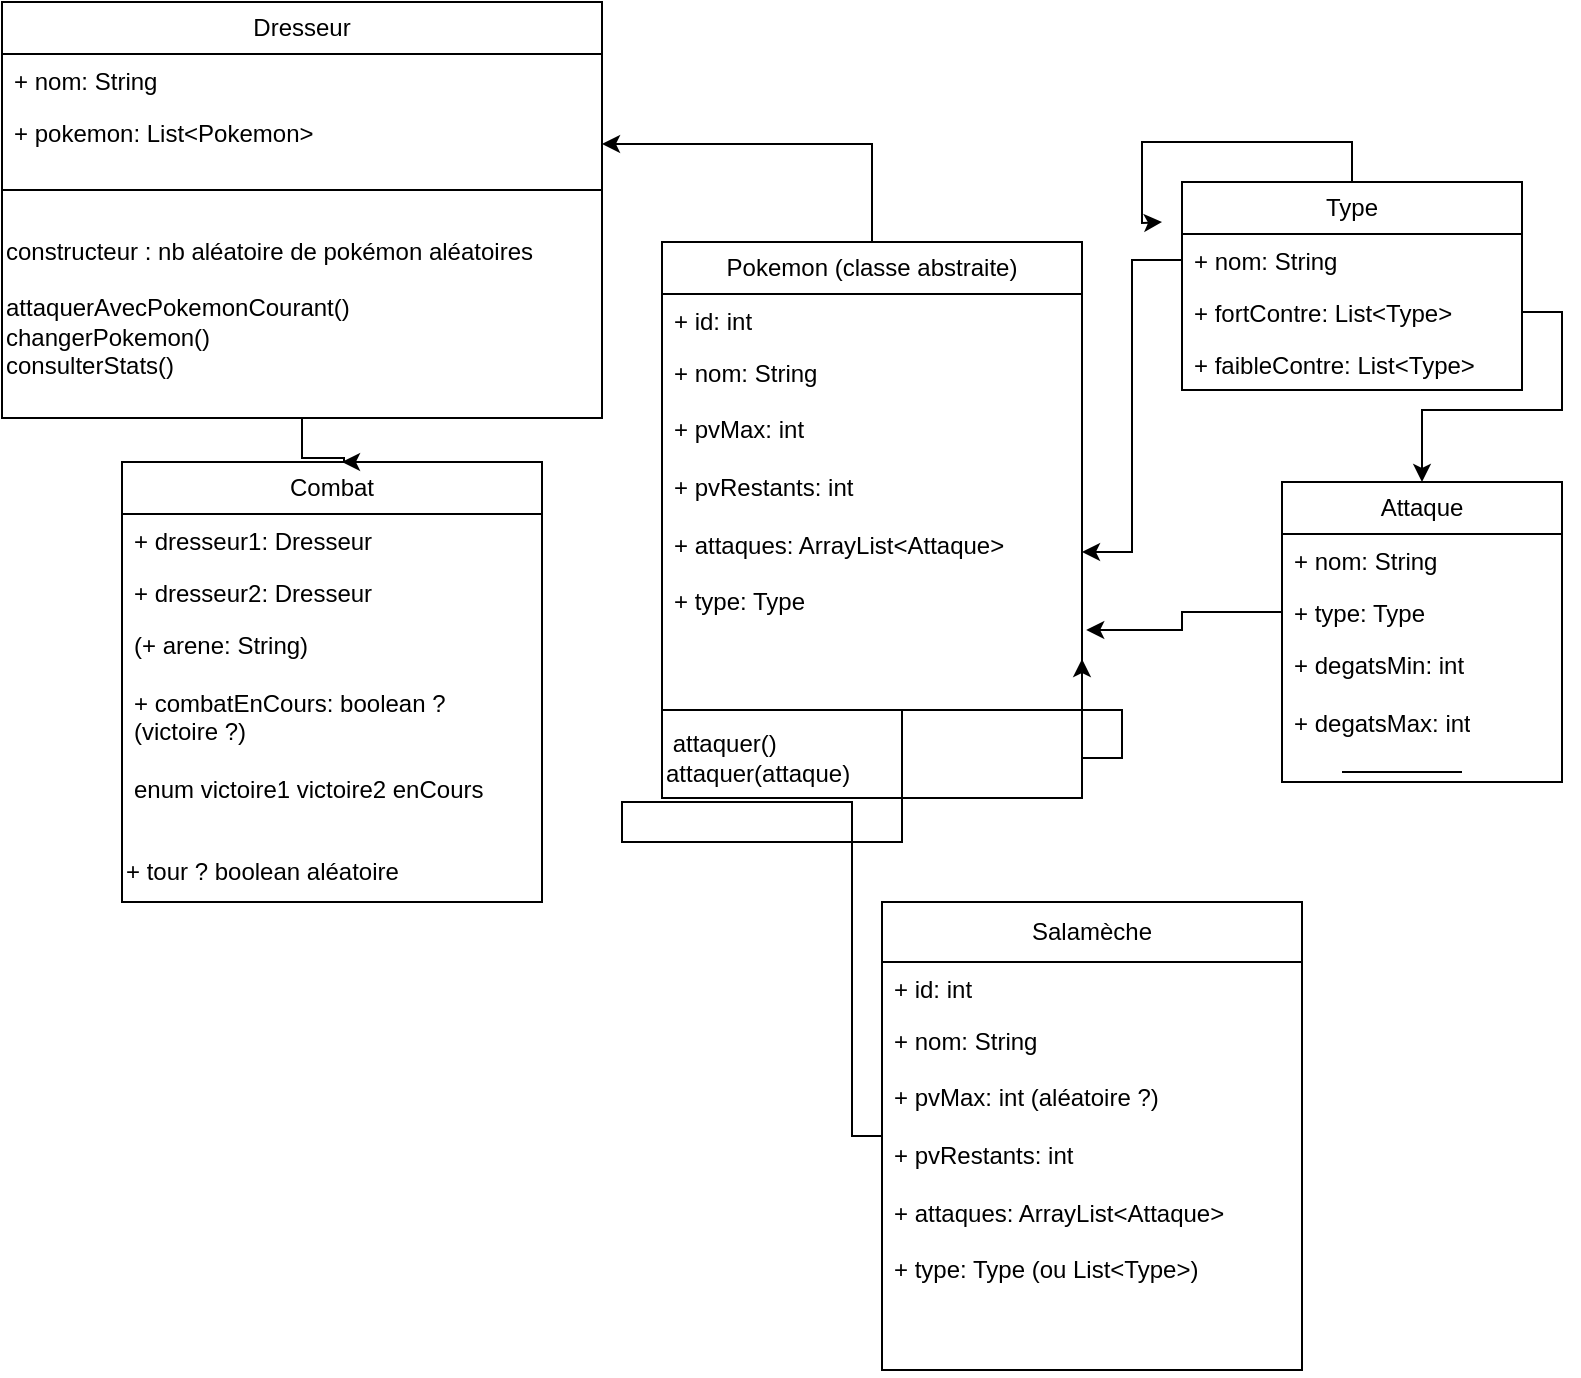 <mxfile version="22.1.8" type="device">
  <diagram name="Page-1" id="XJ0tTY_gpEqFo7JVnzFm">
    <mxGraphModel dx="1434" dy="822" grid="1" gridSize="10" guides="1" tooltips="1" connect="1" arrows="1" fold="1" page="1" pageScale="1" pageWidth="827" pageHeight="1169" math="0" shadow="0">
      <root>
        <mxCell id="0" />
        <mxCell id="1" parent="0" />
        <mxCell id="NayJDSWzLDzGvKhzu_Hn-51" style="edgeStyle=orthogonalEdgeStyle;rounded=0;orthogonalLoop=1;jettySize=auto;html=1;" edge="1" parent="1" source="NayJDSWzLDzGvKhzu_Hn-2" target="NayJDSWzLDzGvKhzu_Hn-33">
          <mxGeometry relative="1" as="geometry" />
        </mxCell>
        <mxCell id="NayJDSWzLDzGvKhzu_Hn-2" value="Pokemon (classe abstraite)" style="swimlane;fontStyle=0;childLayout=stackLayout;horizontal=1;startSize=26;fillColor=none;horizontalStack=0;resizeParent=1;resizeParentMax=0;resizeLast=0;collapsible=1;marginBottom=0;whiteSpace=wrap;html=1;" vertex="1" parent="1">
          <mxGeometry x="360" y="420" width="210" height="278" as="geometry" />
        </mxCell>
        <mxCell id="NayJDSWzLDzGvKhzu_Hn-3" value="+ id: int" style="text;strokeColor=none;fillColor=none;align=left;verticalAlign=top;spacingLeft=4;spacingRight=4;overflow=hidden;rotatable=0;points=[[0,0.5],[1,0.5]];portConstraint=eastwest;whiteSpace=wrap;html=1;" vertex="1" parent="NayJDSWzLDzGvKhzu_Hn-2">
          <mxGeometry y="26" width="210" height="26" as="geometry" />
        </mxCell>
        <mxCell id="NayJDSWzLDzGvKhzu_Hn-4" value="+ nom: String" style="text;strokeColor=none;fillColor=none;align=left;verticalAlign=top;spacingLeft=4;spacingRight=4;overflow=hidden;rotatable=0;points=[[0,0.5],[1,0.5]];portConstraint=eastwest;whiteSpace=wrap;html=1;" vertex="1" parent="NayJDSWzLDzGvKhzu_Hn-2">
          <mxGeometry y="52" width="210" height="28" as="geometry" />
        </mxCell>
        <mxCell id="NayJDSWzLDzGvKhzu_Hn-5" value="&lt;div&gt;+ pvMax: int &lt;br&gt;&lt;/div&gt;&lt;div&gt;&lt;br&gt;&lt;/div&gt;&lt;div&gt;+ pvRestants: int&lt;/div&gt;&lt;div&gt;&lt;br&gt;&lt;/div&gt;&lt;div&gt;+ attaques: ArrayList&amp;lt;Attaque&amp;gt;&lt;br&gt;&lt;/div&gt;&lt;div&gt;&lt;br&gt;&lt;/div&gt;&lt;div&gt;+ type: Type&lt;br&gt;&lt;/div&gt;" style="text;strokeColor=none;fillColor=none;align=left;verticalAlign=top;spacingLeft=4;spacingRight=4;overflow=hidden;rotatable=0;points=[[0,0.5],[1,0.5]];portConstraint=eastwest;whiteSpace=wrap;html=1;" vertex="1" parent="NayJDSWzLDzGvKhzu_Hn-2">
          <mxGeometry y="80" width="210" height="150" as="geometry" />
        </mxCell>
        <mxCell id="NayJDSWzLDzGvKhzu_Hn-48" value="" style="line;strokeWidth=1;fillColor=none;align=left;verticalAlign=middle;spacingTop=-1;spacingLeft=3;spacingRight=3;rotatable=0;labelPosition=right;points=[];portConstraint=eastwest;strokeColor=inherit;" vertex="1" parent="NayJDSWzLDzGvKhzu_Hn-2">
          <mxGeometry y="230" width="210" height="8" as="geometry" />
        </mxCell>
        <mxCell id="NayJDSWzLDzGvKhzu_Hn-46" value="&lt;div&gt;&amp;nbsp;attaquer()&lt;/div&gt;&lt;div&gt;attaquer(attaque)&lt;/div&gt;" style="text;html=1;align=left;verticalAlign=middle;resizable=0;points=[];autosize=1;strokeColor=none;fillColor=none;" vertex="1" parent="NayJDSWzLDzGvKhzu_Hn-2">
          <mxGeometry y="238" width="210" height="40" as="geometry" />
        </mxCell>
        <mxCell id="NayJDSWzLDzGvKhzu_Hn-57" style="edgeStyle=orthogonalEdgeStyle;rounded=0;orthogonalLoop=1;jettySize=auto;html=1;exitX=0.5;exitY=0;exitDx=0;exitDy=0;" edge="1" parent="1" source="NayJDSWzLDzGvKhzu_Hn-6">
          <mxGeometry relative="1" as="geometry">
            <mxPoint x="610" y="410" as="targetPoint" />
          </mxGeometry>
        </mxCell>
        <mxCell id="NayJDSWzLDzGvKhzu_Hn-6" value="Type" style="swimlane;fontStyle=0;childLayout=stackLayout;horizontal=1;startSize=26;fillColor=none;horizontalStack=0;resizeParent=1;resizeParentMax=0;resizeLast=0;collapsible=1;marginBottom=0;whiteSpace=wrap;html=1;" vertex="1" parent="1">
          <mxGeometry x="620" y="390" width="170" height="104" as="geometry" />
        </mxCell>
        <mxCell id="NayJDSWzLDzGvKhzu_Hn-7" value="+ nom: String" style="text;strokeColor=none;fillColor=none;align=left;verticalAlign=top;spacingLeft=4;spacingRight=4;overflow=hidden;rotatable=0;points=[[0,0.5],[1,0.5]];portConstraint=eastwest;whiteSpace=wrap;html=1;" vertex="1" parent="NayJDSWzLDzGvKhzu_Hn-6">
          <mxGeometry y="26" width="170" height="26" as="geometry" />
        </mxCell>
        <mxCell id="NayJDSWzLDzGvKhzu_Hn-8" value="+ fortContre: List&amp;lt;Type&amp;gt;" style="text;strokeColor=none;fillColor=none;align=left;verticalAlign=top;spacingLeft=4;spacingRight=4;overflow=hidden;rotatable=0;points=[[0,0.5],[1,0.5]];portConstraint=eastwest;whiteSpace=wrap;html=1;" vertex="1" parent="NayJDSWzLDzGvKhzu_Hn-6">
          <mxGeometry y="52" width="170" height="26" as="geometry" />
        </mxCell>
        <mxCell id="NayJDSWzLDzGvKhzu_Hn-9" value="+ faibleContre: List&amp;lt;Type&amp;gt;" style="text;strokeColor=none;fillColor=none;align=left;verticalAlign=top;spacingLeft=4;spacingRight=4;overflow=hidden;rotatable=0;points=[[0,0.5],[1,0.5]];portConstraint=eastwest;whiteSpace=wrap;html=1;" vertex="1" parent="NayJDSWzLDzGvKhzu_Hn-6">
          <mxGeometry y="78" width="170" height="26" as="geometry" />
        </mxCell>
        <mxCell id="NayJDSWzLDzGvKhzu_Hn-16" value="Attaque" style="swimlane;fontStyle=0;childLayout=stackLayout;horizontal=1;startSize=26;fillColor=none;horizontalStack=0;resizeParent=1;resizeParentMax=0;resizeLast=0;collapsible=1;marginBottom=0;whiteSpace=wrap;html=1;" vertex="1" parent="1">
          <mxGeometry x="670" y="540" width="140" height="150" as="geometry" />
        </mxCell>
        <mxCell id="NayJDSWzLDzGvKhzu_Hn-17" value="+ nom: String" style="text;strokeColor=none;fillColor=none;align=left;verticalAlign=top;spacingLeft=4;spacingRight=4;overflow=hidden;rotatable=0;points=[[0,0.5],[1,0.5]];portConstraint=eastwest;whiteSpace=wrap;html=1;" vertex="1" parent="NayJDSWzLDzGvKhzu_Hn-16">
          <mxGeometry y="26" width="140" height="26" as="geometry" />
        </mxCell>
        <mxCell id="NayJDSWzLDzGvKhzu_Hn-18" value="+ type: Type" style="text;strokeColor=none;fillColor=none;align=left;verticalAlign=top;spacingLeft=4;spacingRight=4;overflow=hidden;rotatable=0;points=[[0,0.5],[1,0.5]];portConstraint=eastwest;whiteSpace=wrap;html=1;" vertex="1" parent="NayJDSWzLDzGvKhzu_Hn-16">
          <mxGeometry y="52" width="140" height="26" as="geometry" />
        </mxCell>
        <mxCell id="NayJDSWzLDzGvKhzu_Hn-19" value="&lt;div&gt;+ degatsMin: int&lt;/div&gt;&lt;div&gt;&lt;br&gt;&lt;/div&gt;&lt;div&gt;+ degatsMax: int&lt;br&gt;&lt;/div&gt;" style="text;strokeColor=none;fillColor=none;align=left;verticalAlign=top;spacingLeft=4;spacingRight=4;overflow=hidden;rotatable=0;points=[[0,0.5],[1,0.5]];portConstraint=eastwest;whiteSpace=wrap;html=1;" vertex="1" parent="NayJDSWzLDzGvKhzu_Hn-16">
          <mxGeometry y="78" width="140" height="72" as="geometry" />
        </mxCell>
        <mxCell id="NayJDSWzLDzGvKhzu_Hn-30" value="" style="edgeStyle=orthogonalEdgeStyle;rounded=0;orthogonalLoop=1;jettySize=auto;html=1;entryX=1;entryY=0.75;entryDx=0;entryDy=0;" edge="1" parent="1" source="NayJDSWzLDzGvKhzu_Hn-24" target="NayJDSWzLDzGvKhzu_Hn-2">
          <mxGeometry relative="1" as="geometry">
            <mxPoint x="610" y="650" as="targetPoint" />
            <Array as="points">
              <mxPoint x="455" y="700" />
              <mxPoint x="340" y="700" />
              <mxPoint x="340" y="720" />
              <mxPoint x="480" y="720" />
              <mxPoint x="480" y="654" />
              <mxPoint x="590" y="654" />
              <mxPoint x="590" y="678" />
              <mxPoint x="570" y="678" />
            </Array>
          </mxGeometry>
        </mxCell>
        <mxCell id="NayJDSWzLDzGvKhzu_Hn-24" value="Salamèche" style="swimlane;fontStyle=0;childLayout=stackLayout;horizontal=1;startSize=30;fillColor=none;horizontalStack=0;resizeParent=1;resizeParentMax=0;resizeLast=0;collapsible=1;marginBottom=0;whiteSpace=wrap;html=1;" vertex="1" parent="1">
          <mxGeometry x="470" y="750" width="210" height="234" as="geometry" />
        </mxCell>
        <mxCell id="NayJDSWzLDzGvKhzu_Hn-25" value="+ id: int" style="text;strokeColor=none;fillColor=none;align=left;verticalAlign=top;spacingLeft=4;spacingRight=4;overflow=hidden;rotatable=0;points=[[0,0.5],[1,0.5]];portConstraint=eastwest;whiteSpace=wrap;html=1;" vertex="1" parent="NayJDSWzLDzGvKhzu_Hn-24">
          <mxGeometry y="30" width="210" height="26" as="geometry" />
        </mxCell>
        <mxCell id="NayJDSWzLDzGvKhzu_Hn-26" value="+ nom: String" style="text;strokeColor=none;fillColor=none;align=left;verticalAlign=top;spacingLeft=4;spacingRight=4;overflow=hidden;rotatable=0;points=[[0,0.5],[1,0.5]];portConstraint=eastwest;whiteSpace=wrap;html=1;" vertex="1" parent="NayJDSWzLDzGvKhzu_Hn-24">
          <mxGeometry y="56" width="210" height="28" as="geometry" />
        </mxCell>
        <mxCell id="NayJDSWzLDzGvKhzu_Hn-27" value="&lt;div&gt;+ pvMax: int (aléatoire ?)&lt;/div&gt;&lt;div&gt;&lt;br&gt;&lt;/div&gt;&lt;div&gt;+ pvRestants: int&lt;/div&gt;&lt;div&gt;&lt;br&gt;&lt;/div&gt;&lt;div&gt;+ attaques: ArrayList&amp;lt;Attaque&amp;gt;&lt;br&gt;&lt;/div&gt;&lt;div&gt;&lt;br&gt;&lt;/div&gt;&lt;div&gt;+ type: Type (ou List&amp;lt;Type&amp;gt;)&lt;br&gt;&lt;/div&gt;" style="text;strokeColor=none;fillColor=none;align=left;verticalAlign=top;spacingLeft=4;spacingRight=4;overflow=hidden;rotatable=0;points=[[0,0.5],[1,0.5]];portConstraint=eastwest;whiteSpace=wrap;html=1;" vertex="1" parent="NayJDSWzLDzGvKhzu_Hn-24">
          <mxGeometry y="84" width="210" height="150" as="geometry" />
        </mxCell>
        <mxCell id="NayJDSWzLDzGvKhzu_Hn-31" value="Dresseur" style="swimlane;fontStyle=0;childLayout=stackLayout;horizontal=1;startSize=26;fillColor=none;horizontalStack=0;resizeParent=1;resizeParentMax=0;resizeLast=0;collapsible=1;marginBottom=0;whiteSpace=wrap;html=1;" vertex="1" parent="1">
          <mxGeometry x="30" y="300" width="300" height="208" as="geometry" />
        </mxCell>
        <mxCell id="NayJDSWzLDzGvKhzu_Hn-32" value="+ nom: String" style="text;strokeColor=none;fillColor=none;align=left;verticalAlign=top;spacingLeft=4;spacingRight=4;overflow=hidden;rotatable=0;points=[[0,0.5],[1,0.5]];portConstraint=eastwest;whiteSpace=wrap;html=1;" vertex="1" parent="NayJDSWzLDzGvKhzu_Hn-31">
          <mxGeometry y="26" width="300" height="26" as="geometry" />
        </mxCell>
        <mxCell id="NayJDSWzLDzGvKhzu_Hn-33" value="&lt;div&gt;+ pokemon: List&amp;lt;Pokemon&amp;gt;&lt;/div&gt;&lt;div&gt;&lt;br&gt;&lt;/div&gt;" style="text;strokeColor=none;fillColor=none;align=left;verticalAlign=top;spacingLeft=4;spacingRight=4;overflow=hidden;rotatable=0;points=[[0,0.5],[1,0.5]];portConstraint=eastwest;whiteSpace=wrap;html=1;" vertex="1" parent="NayJDSWzLDzGvKhzu_Hn-31">
          <mxGeometry y="52" width="300" height="38" as="geometry" />
        </mxCell>
        <mxCell id="NayJDSWzLDzGvKhzu_Hn-47" value="" style="line;strokeWidth=1;fillColor=none;align=left;verticalAlign=middle;spacingTop=-1;spacingLeft=3;spacingRight=3;rotatable=0;labelPosition=right;points=[];portConstraint=eastwest;strokeColor=inherit;" vertex="1" parent="NayJDSWzLDzGvKhzu_Hn-31">
          <mxGeometry y="90" width="300" height="8" as="geometry" />
        </mxCell>
        <mxCell id="NayJDSWzLDzGvKhzu_Hn-41" value="&lt;div&gt;&lt;br&gt;&lt;/div&gt;&lt;div&gt;constructeur : nb aléatoire de pokémon aléatoires&lt;/div&gt;&lt;div&gt;&lt;br&gt;&lt;/div&gt;&lt;div align=&quot;left&quot;&gt;attaquerAvecPokemonCourant()&lt;/div&gt;&lt;div align=&quot;left&quot;&gt;changerPokemon()&lt;/div&gt;&lt;div align=&quot;left&quot;&gt;consulterStats()&lt;/div&gt;&lt;div align=&quot;left&quot;&gt;&lt;br&gt;&lt;/div&gt;" style="text;html=1;align=left;verticalAlign=middle;resizable=0;points=[];autosize=1;strokeColor=none;fillColor=none;" vertex="1" parent="NayJDSWzLDzGvKhzu_Hn-31">
          <mxGeometry y="98" width="300" height="110" as="geometry" />
        </mxCell>
        <mxCell id="NayJDSWzLDzGvKhzu_Hn-35" value="Combat" style="swimlane;fontStyle=0;childLayout=stackLayout;horizontal=1;startSize=26;fillColor=none;horizontalStack=0;resizeParent=1;resizeParentMax=0;resizeLast=0;collapsible=1;marginBottom=0;whiteSpace=wrap;html=1;" vertex="1" parent="1">
          <mxGeometry x="90" y="530" width="210" height="220" as="geometry" />
        </mxCell>
        <mxCell id="NayJDSWzLDzGvKhzu_Hn-39" value="+ dresseur1: Dresseur" style="text;strokeColor=none;fillColor=none;align=left;verticalAlign=top;spacingLeft=4;spacingRight=4;overflow=hidden;rotatable=0;points=[[0,0.5],[1,0.5]];portConstraint=eastwest;whiteSpace=wrap;html=1;" vertex="1" parent="NayJDSWzLDzGvKhzu_Hn-35">
          <mxGeometry y="26" width="210" height="26" as="geometry" />
        </mxCell>
        <mxCell id="NayJDSWzLDzGvKhzu_Hn-36" value="&lt;div&gt;+ dresseur2: Dresseur&lt;/div&gt;" style="text;strokeColor=none;fillColor=none;align=left;verticalAlign=top;spacingLeft=4;spacingRight=4;overflow=hidden;rotatable=0;points=[[0,0.5],[1,0.5]];portConstraint=eastwest;whiteSpace=wrap;html=1;" vertex="1" parent="NayJDSWzLDzGvKhzu_Hn-35">
          <mxGeometry y="52" width="210" height="26" as="geometry" />
        </mxCell>
        <mxCell id="NayJDSWzLDzGvKhzu_Hn-38" value="&lt;div&gt;(+ arene: String)&lt;/div&gt;&lt;div&gt;&lt;br&gt;&lt;/div&gt;&lt;div&gt;+ combatEnCours: boolean ?&lt;/div&gt;&lt;div&gt;(victoire ?)&lt;/div&gt;&lt;div&gt;&lt;br&gt;&lt;/div&gt;&lt;div&gt;enum victoire1 victoire2 enCours&lt;br&gt;&lt;/div&gt;" style="text;strokeColor=none;fillColor=none;align=left;verticalAlign=top;spacingLeft=4;spacingRight=4;overflow=hidden;rotatable=0;points=[[0,0.5],[1,0.5]];portConstraint=eastwest;whiteSpace=wrap;html=1;" vertex="1" parent="NayJDSWzLDzGvKhzu_Hn-35">
          <mxGeometry y="78" width="210" height="112" as="geometry" />
        </mxCell>
        <mxCell id="NayJDSWzLDzGvKhzu_Hn-43" value="&lt;div align=&quot;left&quot;&gt;+ tour ? boolean aléatoire&lt;br&gt;&lt;/div&gt;" style="text;html=1;align=left;verticalAlign=middle;resizable=0;points=[];autosize=1;strokeColor=none;fillColor=none;" vertex="1" parent="NayJDSWzLDzGvKhzu_Hn-35">
          <mxGeometry y="190" width="210" height="30" as="geometry" />
        </mxCell>
        <mxCell id="NayJDSWzLDzGvKhzu_Hn-44" style="edgeStyle=orthogonalEdgeStyle;rounded=0;orthogonalLoop=1;jettySize=auto;html=1;" edge="1" parent="1" source="NayJDSWzLDzGvKhzu_Hn-7" target="NayJDSWzLDzGvKhzu_Hn-5">
          <mxGeometry relative="1" as="geometry" />
        </mxCell>
        <mxCell id="NayJDSWzLDzGvKhzu_Hn-45" style="edgeStyle=orthogonalEdgeStyle;rounded=0;orthogonalLoop=1;jettySize=auto;html=1;entryX=0.5;entryY=0;entryDx=0;entryDy=0;" edge="1" parent="1" source="NayJDSWzLDzGvKhzu_Hn-8" target="NayJDSWzLDzGvKhzu_Hn-16">
          <mxGeometry relative="1" as="geometry" />
        </mxCell>
        <mxCell id="NayJDSWzLDzGvKhzu_Hn-49" style="edgeStyle=orthogonalEdgeStyle;rounded=0;orthogonalLoop=1;jettySize=auto;html=1;entryX=1.01;entryY=0.76;entryDx=0;entryDy=0;entryPerimeter=0;" edge="1" parent="1" source="NayJDSWzLDzGvKhzu_Hn-18" target="NayJDSWzLDzGvKhzu_Hn-5">
          <mxGeometry relative="1" as="geometry" />
        </mxCell>
        <mxCell id="NayJDSWzLDzGvKhzu_Hn-52" value="" style="edgeStyle=orthogonalEdgeStyle;rounded=0;orthogonalLoop=1;jettySize=auto;html=1;" edge="1" parent="1" source="NayJDSWzLDzGvKhzu_Hn-41">
          <mxGeometry relative="1" as="geometry">
            <mxPoint x="200" y="530" as="targetPoint" />
            <Array as="points">
              <mxPoint x="180" y="528" />
              <mxPoint x="201" y="528" />
            </Array>
          </mxGeometry>
        </mxCell>
        <mxCell id="NayJDSWzLDzGvKhzu_Hn-55" value="" style="line;strokeWidth=1;rotatable=0;dashed=0;labelPosition=right;align=left;verticalAlign=middle;spacingTop=0;spacingLeft=6;points=[];portConstraint=eastwest;" vertex="1" parent="1">
          <mxGeometry x="700" y="680" width="60" height="10" as="geometry" />
        </mxCell>
      </root>
    </mxGraphModel>
  </diagram>
</mxfile>

